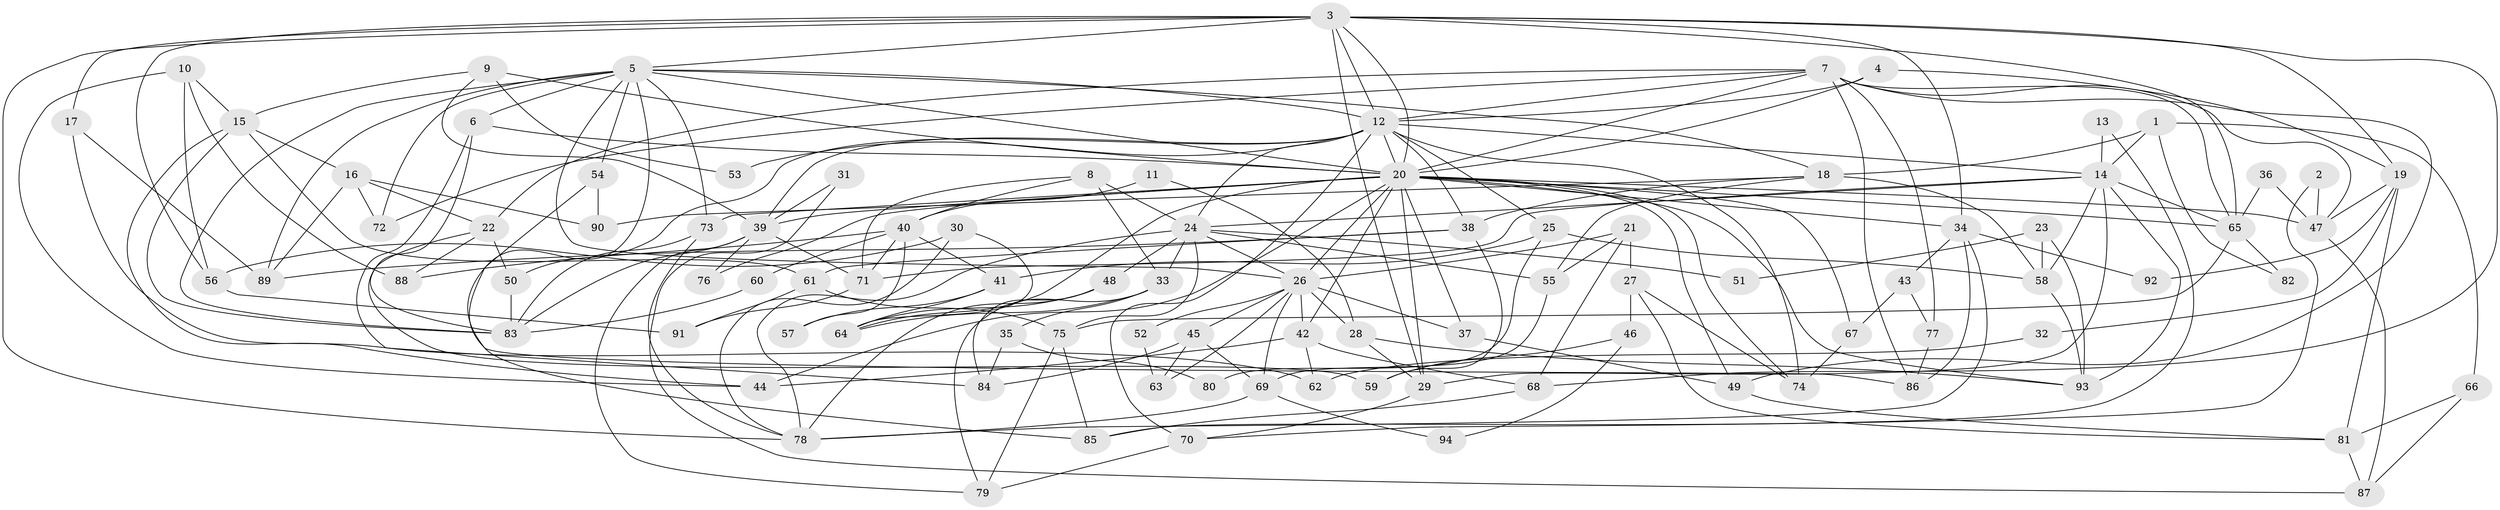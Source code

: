 // original degree distribution, {4: 0.3484848484848485, 2: 0.13636363636363635, 3: 0.21212121212121213, 5: 0.16666666666666666, 6: 0.09090909090909091, 7: 0.045454545454545456}
// Generated by graph-tools (version 1.1) at 2025/51/03/04/25 22:51:17]
// undirected, 94 vertices, 215 edges
graph export_dot {
  node [color=gray90,style=filled];
  1;
  2;
  3;
  4;
  5;
  6;
  7;
  8;
  9;
  10;
  11;
  12;
  13;
  14;
  15;
  16;
  17;
  18;
  19;
  20;
  21;
  22;
  23;
  24;
  25;
  26;
  27;
  28;
  29;
  30;
  31;
  32;
  33;
  34;
  35;
  36;
  37;
  38;
  39;
  40;
  41;
  42;
  43;
  44;
  45;
  46;
  47;
  48;
  49;
  50;
  51;
  52;
  53;
  54;
  55;
  56;
  57;
  58;
  59;
  60;
  61;
  62;
  63;
  64;
  65;
  66;
  67;
  68;
  69;
  70;
  71;
  72;
  73;
  74;
  75;
  76;
  77;
  78;
  79;
  80;
  81;
  82;
  83;
  84;
  85;
  86;
  87;
  88;
  89;
  90;
  91;
  92;
  93;
  94;
  1 -- 14 [weight=1.0];
  1 -- 18 [weight=1.0];
  1 -- 66 [weight=1.0];
  1 -- 82 [weight=1.0];
  2 -- 47 [weight=1.0];
  2 -- 70 [weight=1.0];
  3 -- 5 [weight=1.0];
  3 -- 12 [weight=1.0];
  3 -- 17 [weight=2.0];
  3 -- 19 [weight=1.0];
  3 -- 20 [weight=1.0];
  3 -- 29 [weight=1.0];
  3 -- 34 [weight=1.0];
  3 -- 56 [weight=1.0];
  3 -- 65 [weight=1.0];
  3 -- 68 [weight=1.0];
  3 -- 78 [weight=1.0];
  4 -- 12 [weight=1.0];
  4 -- 19 [weight=1.0];
  4 -- 20 [weight=1.0];
  5 -- 6 [weight=1.0];
  5 -- 12 [weight=1.0];
  5 -- 18 [weight=1.0];
  5 -- 20 [weight=1.0];
  5 -- 26 [weight=1.0];
  5 -- 54 [weight=1.0];
  5 -- 72 [weight=1.0];
  5 -- 73 [weight=1.0];
  5 -- 83 [weight=1.0];
  5 -- 85 [weight=1.0];
  5 -- 89 [weight=1.0];
  6 -- 20 [weight=1.0];
  6 -- 83 [weight=1.0];
  6 -- 84 [weight=1.0];
  7 -- 12 [weight=1.0];
  7 -- 20 [weight=1.0];
  7 -- 22 [weight=1.0];
  7 -- 47 [weight=1.0];
  7 -- 49 [weight=1.0];
  7 -- 65 [weight=1.0];
  7 -- 72 [weight=1.0];
  7 -- 77 [weight=1.0];
  7 -- 86 [weight=1.0];
  8 -- 24 [weight=1.0];
  8 -- 33 [weight=1.0];
  8 -- 40 [weight=1.0];
  8 -- 71 [weight=1.0];
  9 -- 15 [weight=1.0];
  9 -- 20 [weight=1.0];
  9 -- 39 [weight=1.0];
  9 -- 53 [weight=1.0];
  10 -- 15 [weight=1.0];
  10 -- 44 [weight=1.0];
  10 -- 56 [weight=1.0];
  10 -- 88 [weight=1.0];
  11 -- 28 [weight=1.0];
  11 -- 40 [weight=1.0];
  12 -- 14 [weight=1.0];
  12 -- 20 [weight=1.0];
  12 -- 24 [weight=2.0];
  12 -- 25 [weight=2.0];
  12 -- 38 [weight=1.0];
  12 -- 39 [weight=1.0];
  12 -- 50 [weight=1.0];
  12 -- 53 [weight=1.0];
  12 -- 70 [weight=1.0];
  12 -- 74 [weight=1.0];
  13 -- 14 [weight=1.0];
  13 -- 85 [weight=1.0];
  14 -- 24 [weight=1.0];
  14 -- 29 [weight=1.0];
  14 -- 58 [weight=1.0];
  14 -- 65 [weight=1.0];
  14 -- 71 [weight=1.0];
  14 -- 93 [weight=1.0];
  15 -- 16 [weight=1.0];
  15 -- 44 [weight=1.0];
  15 -- 61 [weight=1.0];
  15 -- 83 [weight=1.0];
  16 -- 22 [weight=1.0];
  16 -- 72 [weight=1.0];
  16 -- 89 [weight=1.0];
  16 -- 90 [weight=1.0];
  17 -- 62 [weight=1.0];
  17 -- 89 [weight=1.0];
  18 -- 38 [weight=1.0];
  18 -- 55 [weight=1.0];
  18 -- 58 [weight=1.0];
  18 -- 90 [weight=1.0];
  19 -- 32 [weight=1.0];
  19 -- 47 [weight=1.0];
  19 -- 81 [weight=1.0];
  19 -- 92 [weight=1.0];
  20 -- 26 [weight=1.0];
  20 -- 29 [weight=2.0];
  20 -- 34 [weight=2.0];
  20 -- 37 [weight=1.0];
  20 -- 39 [weight=1.0];
  20 -- 42 [weight=1.0];
  20 -- 44 [weight=1.0];
  20 -- 47 [weight=1.0];
  20 -- 49 [weight=1.0];
  20 -- 64 [weight=1.0];
  20 -- 65 [weight=1.0];
  20 -- 67 [weight=1.0];
  20 -- 73 [weight=1.0];
  20 -- 74 [weight=1.0];
  20 -- 76 [weight=1.0];
  20 -- 93 [weight=1.0];
  21 -- 26 [weight=1.0];
  21 -- 27 [weight=1.0];
  21 -- 55 [weight=1.0];
  21 -- 68 [weight=1.0];
  22 -- 50 [weight=1.0];
  22 -- 59 [weight=1.0];
  22 -- 88 [weight=1.0];
  23 -- 51 [weight=1.0];
  23 -- 58 [weight=1.0];
  23 -- 93 [weight=1.0];
  24 -- 26 [weight=1.0];
  24 -- 33 [weight=1.0];
  24 -- 48 [weight=1.0];
  24 -- 51 [weight=1.0];
  24 -- 55 [weight=1.0];
  24 -- 75 [weight=1.0];
  24 -- 78 [weight=1.0];
  25 -- 41 [weight=1.0];
  25 -- 58 [weight=1.0];
  25 -- 80 [weight=1.0];
  26 -- 28 [weight=1.0];
  26 -- 37 [weight=1.0];
  26 -- 42 [weight=1.0];
  26 -- 45 [weight=1.0];
  26 -- 52 [weight=1.0];
  26 -- 63 [weight=1.0];
  26 -- 69 [weight=1.0];
  27 -- 46 [weight=1.0];
  27 -- 74 [weight=1.0];
  27 -- 81 [weight=1.0];
  28 -- 29 [weight=1.0];
  28 -- 93 [weight=1.0];
  29 -- 70 [weight=1.0];
  30 -- 56 [weight=1.0];
  30 -- 64 [weight=1.0];
  30 -- 78 [weight=1.0];
  31 -- 39 [weight=1.0];
  31 -- 87 [weight=1.0];
  32 -- 62 [weight=1.0];
  33 -- 35 [weight=1.0];
  33 -- 64 [weight=1.0];
  33 -- 79 [weight=1.0];
  34 -- 43 [weight=1.0];
  34 -- 78 [weight=1.0];
  34 -- 86 [weight=1.0];
  34 -- 92 [weight=1.0];
  35 -- 80 [weight=1.0];
  35 -- 84 [weight=1.0];
  36 -- 47 [weight=1.0];
  36 -- 65 [weight=1.0];
  37 -- 49 [weight=1.0];
  38 -- 59 [weight=1.0];
  38 -- 61 [weight=1.0];
  38 -- 89 [weight=1.0];
  39 -- 71 [weight=1.0];
  39 -- 76 [weight=1.0];
  39 -- 79 [weight=1.0];
  39 -- 83 [weight=1.0];
  40 -- 41 [weight=1.0];
  40 -- 57 [weight=1.0];
  40 -- 60 [weight=1.0];
  40 -- 71 [weight=1.0];
  40 -- 88 [weight=1.0];
  41 -- 57 [weight=1.0];
  41 -- 64 [weight=1.0];
  42 -- 44 [weight=1.0];
  42 -- 62 [weight=1.0];
  42 -- 68 [weight=1.0];
  43 -- 67 [weight=1.0];
  43 -- 77 [weight=1.0];
  45 -- 63 [weight=1.0];
  45 -- 69 [weight=1.0];
  45 -- 84 [weight=1.0];
  46 -- 59 [weight=1.0];
  46 -- 94 [weight=1.0];
  47 -- 87 [weight=1.0];
  48 -- 64 [weight=1.0];
  48 -- 78 [weight=1.0];
  48 -- 84 [weight=1.0];
  49 -- 81 [weight=1.0];
  50 -- 83 [weight=1.0];
  52 -- 63 [weight=1.0];
  54 -- 86 [weight=1.0];
  54 -- 90 [weight=1.0];
  55 -- 69 [weight=1.0];
  56 -- 91 [weight=1.0];
  58 -- 93 [weight=1.0];
  60 -- 83 [weight=1.0];
  61 -- 75 [weight=1.0];
  61 -- 91 [weight=1.0];
  65 -- 75 [weight=1.0];
  65 -- 82 [weight=1.0];
  66 -- 81 [weight=1.0];
  66 -- 87 [weight=1.0];
  67 -- 74 [weight=1.0];
  68 -- 85 [weight=1.0];
  69 -- 78 [weight=1.0];
  69 -- 94 [weight=1.0];
  70 -- 79 [weight=1.0];
  71 -- 91 [weight=1.0];
  73 -- 78 [weight=1.0];
  73 -- 83 [weight=1.0];
  75 -- 79 [weight=1.0];
  75 -- 85 [weight=1.0];
  77 -- 86 [weight=1.0];
  81 -- 87 [weight=1.0];
}
